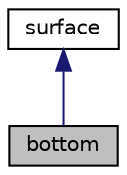 digraph "bottom"
{
  edge [fontname="Helvetica",fontsize="10",labelfontname="Helvetica",labelfontsize="10"];
  node [fontname="Helvetica",fontsize="10",shape=record];
  Node0 [label="bottom",height=0.2,width=0.4,color="black", fillcolor="grey75", style="filled", fontcolor="black"];
  Node1 -> Node0 [dir="back",color="midnightblue",fontsize="10",style="solid",fontname="Helvetica"];
  Node1 [label="surface",height=0.2,width=0.4,color="black", fillcolor="white", style="filled",URL="$classsurface.html",tooltip="klasa powierzchni pola: wskaznik do api Draw3D metody: draw - zwirtualizowana, rysuje powierzchnie (b..."];
}
